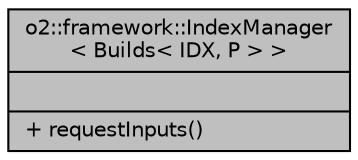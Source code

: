 digraph "o2::framework::IndexManager&lt; Builds&lt; IDX, P &gt; &gt;"
{
 // INTERACTIVE_SVG=YES
  bgcolor="transparent";
  edge [fontname="Helvetica",fontsize="10",labelfontname="Helvetica",labelfontsize="10"];
  node [fontname="Helvetica",fontsize="10",shape=record];
  Node1 [label="{o2::framework::IndexManager\l\< Builds\< IDX, P \> \>\n||+ requestInputs()\l}",height=0.2,width=0.4,color="black", fillcolor="grey75", style="filled", fontcolor="black"];
}
